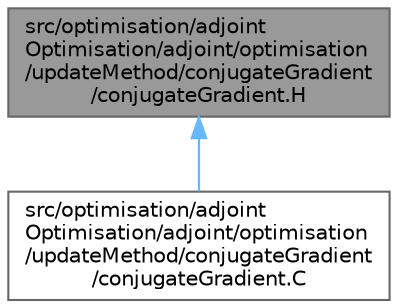 digraph "src/optimisation/adjointOptimisation/adjoint/optimisation/updateMethod/conjugateGradient/conjugateGradient.H"
{
 // LATEX_PDF_SIZE
  bgcolor="transparent";
  edge [fontname=Helvetica,fontsize=10,labelfontname=Helvetica,labelfontsize=10];
  node [fontname=Helvetica,fontsize=10,shape=box,height=0.2,width=0.4];
  Node1 [id="Node000001",label="src/optimisation/adjoint\lOptimisation/adjoint/optimisation\l/updateMethod/conjugateGradient\l/conjugateGradient.H",height=0.2,width=0.4,color="gray40", fillcolor="grey60", style="filled", fontcolor="black",tooltip=" "];
  Node1 -> Node2 [id="edge1_Node000001_Node000002",dir="back",color="steelblue1",style="solid",tooltip=" "];
  Node2 [id="Node000002",label="src/optimisation/adjoint\lOptimisation/adjoint/optimisation\l/updateMethod/conjugateGradient\l/conjugateGradient.C",height=0.2,width=0.4,color="grey40", fillcolor="white", style="filled",URL="$conjugateGradient_8C.html",tooltip=" "];
}
